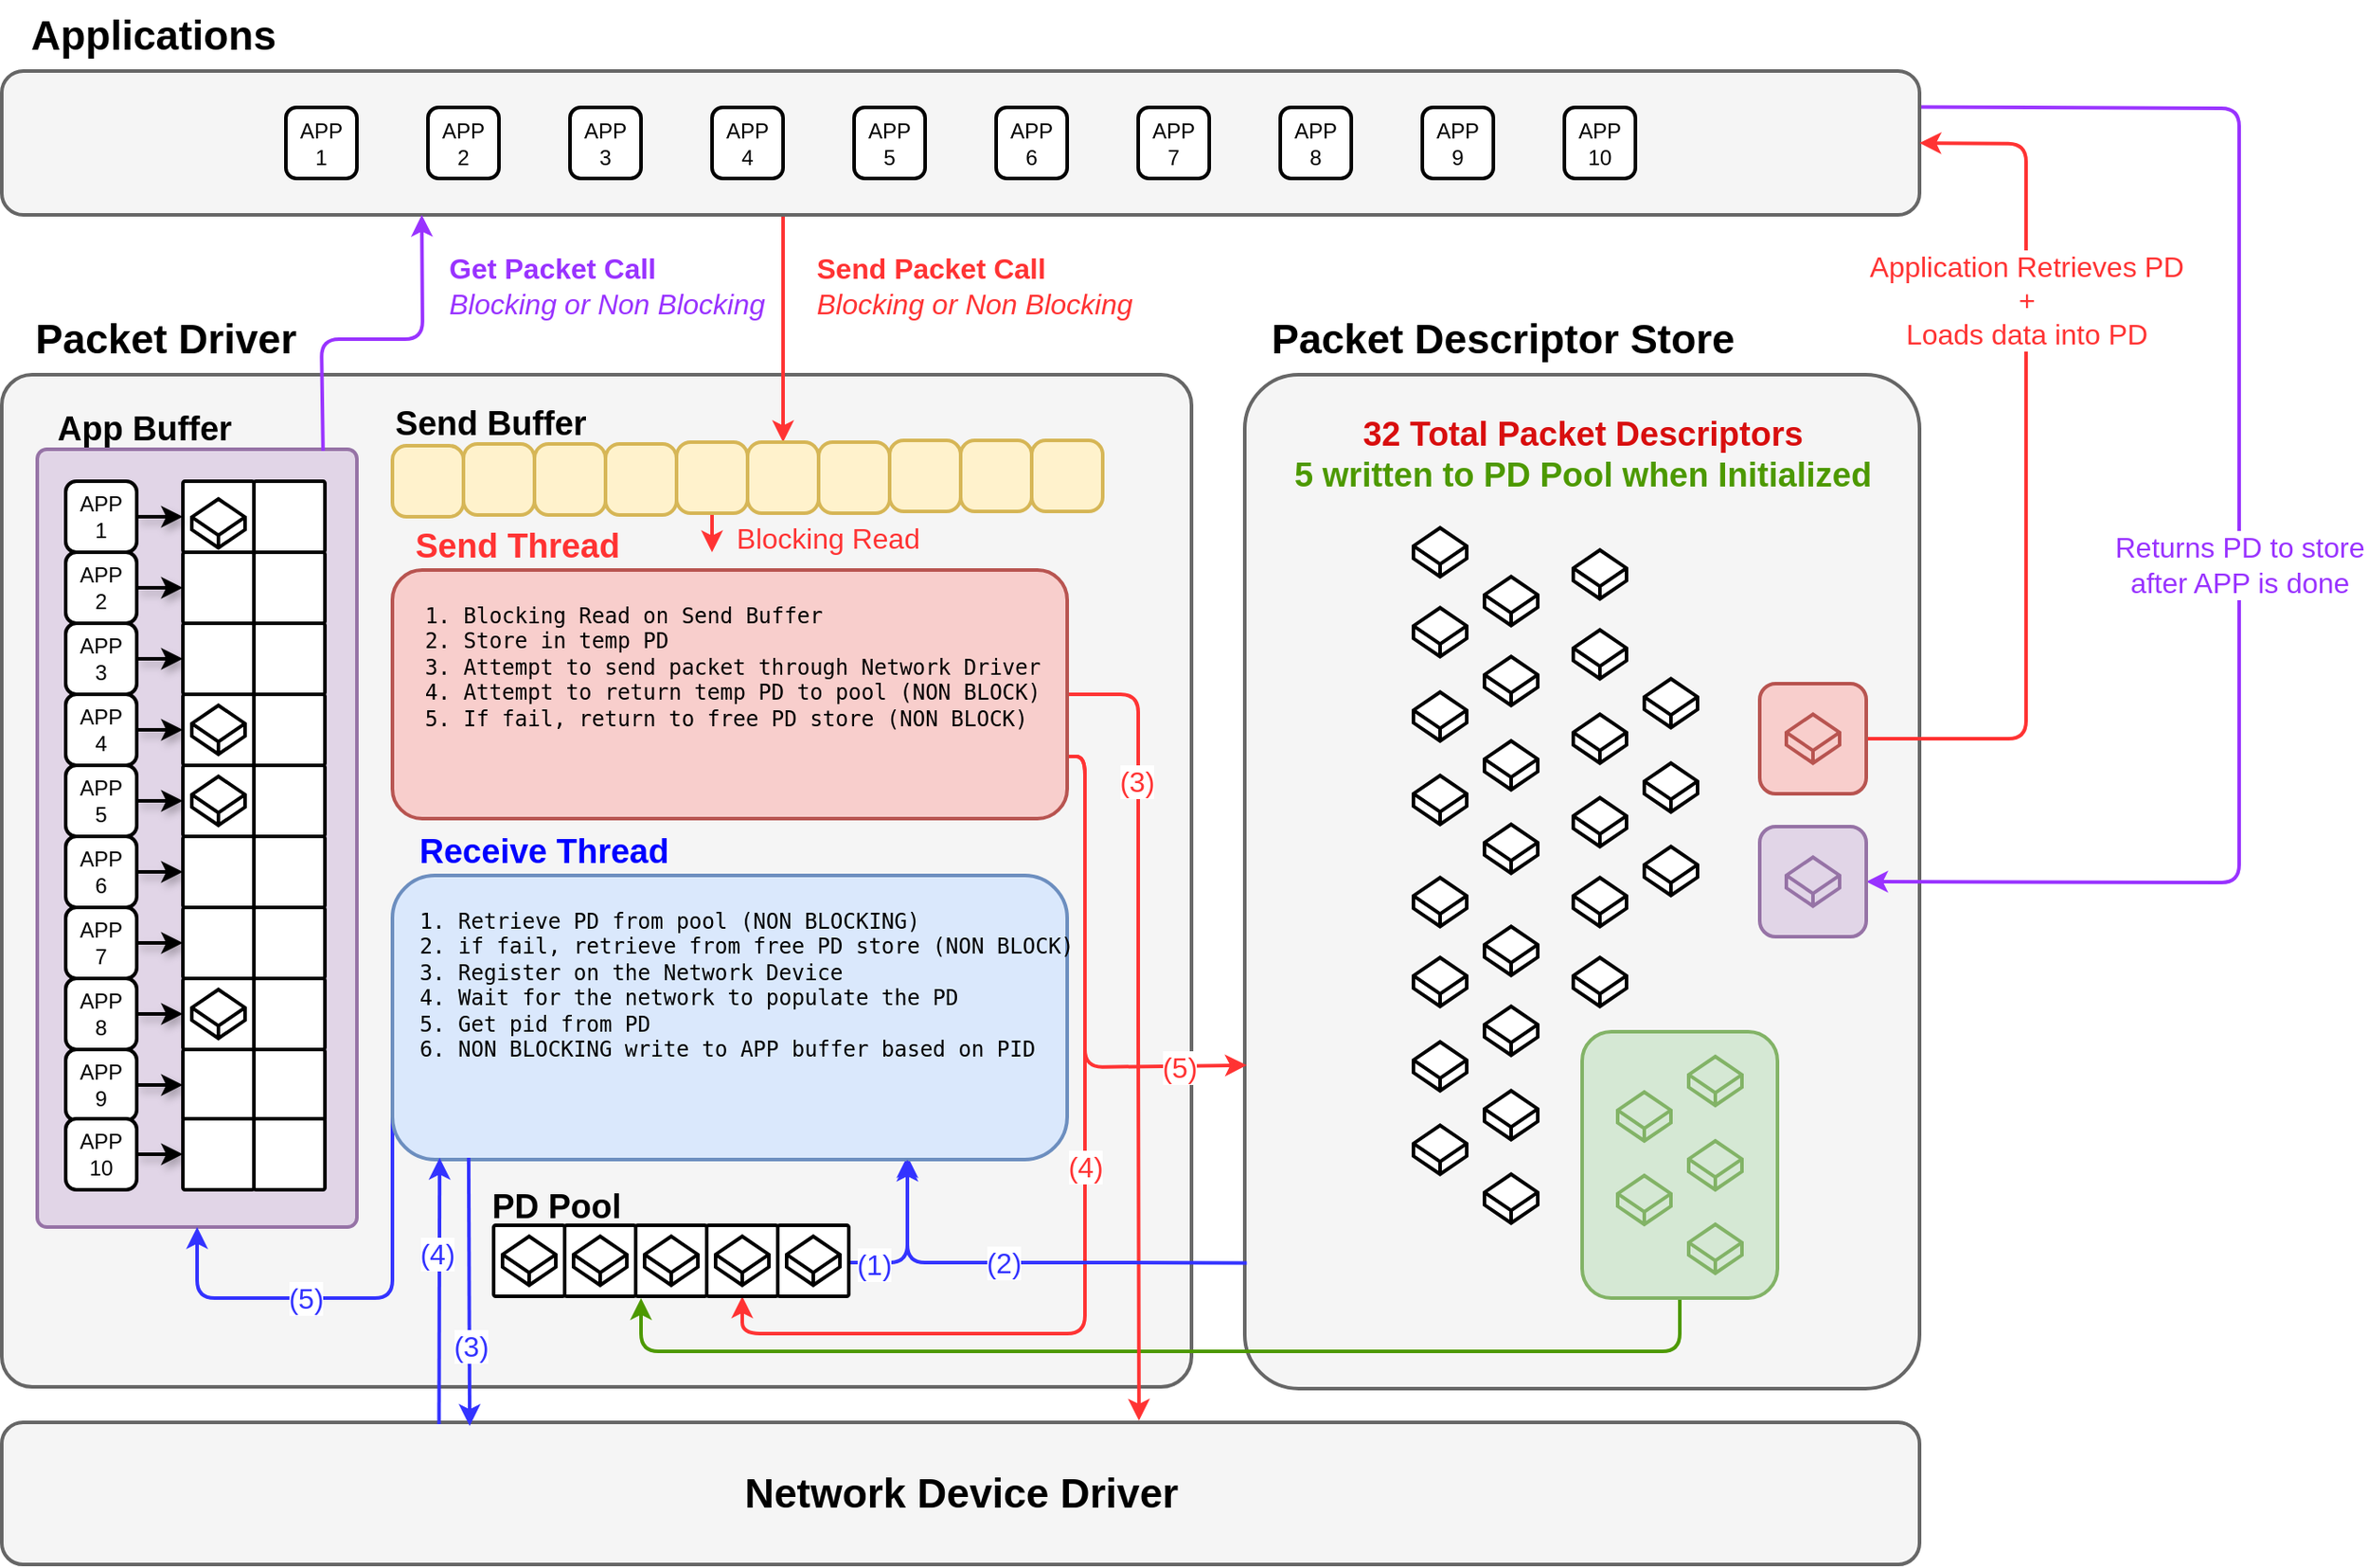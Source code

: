 <mxfile>
    <diagram id="iNdDuhvuaRt5KLXfw1j7" name="Page-1">
        <mxGraphModel dx="2202" dy="1562" grid="1" gridSize="10" guides="1" tooltips="1" connect="1" arrows="1" fold="1" page="0" pageScale="1" pageWidth="1100" pageHeight="850" background="#FFFFFF" math="0" shadow="0">
            <root>
                <mxCell id="0"/>
                <mxCell id="1" parent="0"/>
                <mxCell id="159" value="&lt;pre&gt;&lt;div&gt;&lt;br&gt;&lt;/div&gt;&lt;/pre&gt;" style="rounded=1;whiteSpace=wrap;html=1;strokeWidth=2;arcSize=8;shadow=0;align=left;verticalAlign=top;fillColor=#f5f5f5;fontColor=#333333;strokeColor=#666666;" parent="1" vertex="1">
                    <mxGeometry x="700" y="180" width="380" height="571" as="geometry"/>
                </mxCell>
                <mxCell id="251" value="&lt;pre&gt;&lt;div&gt;&lt;br&gt;&lt;/div&gt;&lt;/pre&gt;" style="rounded=1;whiteSpace=wrap;html=1;strokeWidth=2;arcSize=3;shadow=0;align=left;verticalAlign=top;fillColor=#f5f5f5;strokeColor=#666666;fontColor=#333333;" parent="1" vertex="1">
                    <mxGeometry y="180" width="670" height="570" as="geometry"/>
                </mxCell>
                <mxCell id="245" style="edgeStyle=none;html=1;strokeColor=#4D9900;strokeWidth=2;fontSize=16;fontColor=#26212C;" parent="1" source="244" edge="1">
                    <mxGeometry relative="1" as="geometry">
                        <mxPoint x="360" y="700" as="targetPoint"/>
                        <Array as="points">
                            <mxPoint x="945" y="730"/>
                            <mxPoint x="360" y="730"/>
                        </Array>
                    </mxGeometry>
                </mxCell>
                <mxCell id="80" value="" style="rounded=1;whiteSpace=wrap;html=1;strokeWidth=2;arcSize=3;shadow=0;" parent="1" vertex="1">
                    <mxGeometry x="277" y="659" width="40" height="40" as="geometry"/>
                </mxCell>
                <mxCell id="92" value="" style="rounded=1;whiteSpace=wrap;html=1;strokeWidth=2;arcSize=3;shadow=0;fillColor=#e1d5e7;strokeColor=#9673a6;" parent="1" vertex="1">
                    <mxGeometry x="20" y="222" width="180" height="438" as="geometry"/>
                </mxCell>
                <mxCell id="186" style="edgeStyle=none;html=1;entryX=0.5;entryY=0;entryDx=0;entryDy=0;strokeColor=#FF3333;strokeWidth=2;fontSize=16;fontColor=#0000FF;" parent="1" target="182" edge="1">
                    <mxGeometry relative="1" as="geometry">
                        <mxPoint x="440" y="90" as="sourcePoint"/>
                    </mxGeometry>
                </mxCell>
                <mxCell id="187" value="&lt;b&gt;Send Packet Call&lt;/b&gt;&lt;br&gt;&lt;i&gt;Blocking or Non Blocking&lt;/i&gt;" style="edgeLabel;html=1;align=left;verticalAlign=middle;resizable=0;points=[];fontSize=16;fontColor=#FF3333;" parent="186" vertex="1" connectable="0">
                    <mxGeometry x="0.353" y="1" relative="1" as="geometry">
                        <mxPoint x="16" y="-47" as="offset"/>
                    </mxGeometry>
                </mxCell>
                <mxCell id="269" style="edgeStyle=none;html=1;entryX=1;entryY=0.5;entryDx=0;entryDy=0;strokeColor=#9933FF;strokeWidth=2;fontSize=16;fontColor=#9933FF;exitX=1;exitY=0.25;exitDx=0;exitDy=0;" parent="1" source="12" target="271" edge="1">
                    <mxGeometry relative="1" as="geometry">
                        <Array as="points">
                            <mxPoint x="1260" y="30"/>
                            <mxPoint x="1260" y="466"/>
                        </Array>
                    </mxGeometry>
                </mxCell>
                <mxCell id="12" value="" style="rounded=1;whiteSpace=wrap;html=1;strokeWidth=2;shadow=0;fillColor=#f5f5f5;strokeColor=#666666;fontColor=#333333;" parent="1" vertex="1">
                    <mxGeometry y="9" width="1080" height="81" as="geometry"/>
                </mxCell>
                <mxCell id="3" value="&lt;span style=&quot;&quot;&gt;APP&lt;br&gt;1&lt;/span&gt;" style="rounded=1;whiteSpace=wrap;html=1;labelBackgroundColor=none;shadow=0;strokeWidth=2;fontColor=default;" parent="1" vertex="1">
                    <mxGeometry x="160" y="29.5" width="40" height="40" as="geometry"/>
                </mxCell>
                <mxCell id="4" value="APP&lt;br&gt;2" style="rounded=1;whiteSpace=wrap;html=1;labelBackgroundColor=none;shadow=0;strokeWidth=2;" parent="1" vertex="1">
                    <mxGeometry x="240" y="29.5" width="40" height="40" as="geometry"/>
                </mxCell>
                <mxCell id="5" value="APP&lt;br&gt;3" style="rounded=1;whiteSpace=wrap;html=1;labelBackgroundColor=none;shadow=0;strokeWidth=2;" parent="1" vertex="1">
                    <mxGeometry x="320" y="29.5" width="40" height="40" as="geometry"/>
                </mxCell>
                <mxCell id="6" value="APP&lt;br&gt;4" style="rounded=1;whiteSpace=wrap;html=1;labelBackgroundColor=none;shadow=0;strokeWidth=2;" parent="1" vertex="1">
                    <mxGeometry x="400" y="29.5" width="40" height="40" as="geometry"/>
                </mxCell>
                <mxCell id="7" value="APP&lt;br&gt;5" style="rounded=1;whiteSpace=wrap;html=1;labelBackgroundColor=none;shadow=0;strokeWidth=2;" parent="1" vertex="1">
                    <mxGeometry x="480" y="29.5" width="40" height="40" as="geometry"/>
                </mxCell>
                <mxCell id="8" value="APP&lt;br&gt;6" style="rounded=1;whiteSpace=wrap;html=1;labelBackgroundColor=none;shadow=0;strokeWidth=2;" parent="1" vertex="1">
                    <mxGeometry x="560" y="29.5" width="40" height="40" as="geometry"/>
                </mxCell>
                <mxCell id="9" value="APP&lt;br&gt;7" style="rounded=1;whiteSpace=wrap;html=1;labelBackgroundColor=none;shadow=0;strokeWidth=2;" parent="1" vertex="1">
                    <mxGeometry x="640" y="29.5" width="40" height="40" as="geometry"/>
                </mxCell>
                <mxCell id="10" value="APP&lt;br&gt;8" style="rounded=1;whiteSpace=wrap;html=1;labelBackgroundColor=none;shadow=0;strokeWidth=2;" parent="1" vertex="1">
                    <mxGeometry x="720" y="29.5" width="40" height="40" as="geometry"/>
                </mxCell>
                <mxCell id="11" value="APP&lt;br&gt;9" style="rounded=1;whiteSpace=wrap;html=1;labelBackgroundColor=none;shadow=0;strokeWidth=2;" parent="1" vertex="1">
                    <mxGeometry x="800" y="29.5" width="40" height="40" as="geometry"/>
                </mxCell>
                <mxCell id="27" value="" style="rounded=1;whiteSpace=wrap;html=1;strokeWidth=2;shadow=0;fillColor=#f5f5f5;strokeColor=#666666;fontColor=#333333;" parent="1" vertex="1">
                    <mxGeometry y="770" width="1080" height="80" as="geometry"/>
                </mxCell>
                <mxCell id="36" value="&lt;font color=&quot;#000000&quot;&gt;Packet Descriptor Store&lt;br&gt;&lt;/font&gt;" style="text;align=center;verticalAlign=middle;resizable=0;points=[];autosize=1;fontStyle=1;fontSize=23;rounded=1;shadow=0;glass=1;html=1;strokeWidth=2;" parent="1" vertex="1">
                    <mxGeometry x="700" y="140" width="290" height="40" as="geometry"/>
                </mxCell>
                <mxCell id="40" value="&lt;font color=&quot;#000000&quot;&gt;Packet Driver&lt;/font&gt;" style="text;align=center;verticalAlign=middle;resizable=0;points=[];autosize=1;fontStyle=1;fontSize=23;rounded=1;shadow=0;glass=1;html=1;strokeWidth=2;" parent="1" vertex="1">
                    <mxGeometry x="2" y="140" width="180" height="40" as="geometry"/>
                </mxCell>
                <mxCell id="41" value="&lt;font color=&quot;#000000&quot;&gt;Applications&lt;/font&gt;" style="text;align=center;verticalAlign=middle;resizable=0;points=[];autosize=1;fontStyle=1;fontSize=23;rounded=1;shadow=0;glass=1;html=1;strokeWidth=2;" parent="1" vertex="1">
                    <mxGeometry y="-31" width="170" height="40" as="geometry"/>
                </mxCell>
                <mxCell id="43" value="&lt;font color=&quot;#000000&quot;&gt;Network Device Driver&lt;/font&gt;" style="text;align=center;verticalAlign=middle;resizable=0;points=[];autosize=1;fontStyle=1;fontSize=23;rounded=1;shadow=0;glass=1;html=1;strokeWidth=2;" parent="1" vertex="1">
                    <mxGeometry x="400" y="790" width="280" height="40" as="geometry"/>
                </mxCell>
                <mxCell id="79" value="" style="rounded=1;whiteSpace=wrap;html=1;strokeWidth=2;arcSize=3;shadow=0;" parent="1" vertex="1">
                    <mxGeometry x="102" y="240" width="40" height="40" as="geometry"/>
                </mxCell>
                <mxCell id="81" value="&lt;font color=&quot;#000000&quot; style=&quot;font-size: 19px;&quot;&gt;PD Pool&lt;/font&gt;" style="text;align=center;verticalAlign=middle;resizable=0;points=[];autosize=1;fontStyle=1;fontSize=19;rounded=1;shadow=0;glass=1;html=1;strokeWidth=2;" parent="1" vertex="1">
                    <mxGeometry x="262" y="629" width="100" height="40" as="geometry"/>
                </mxCell>
                <mxCell id="83" value="&lt;span style=&quot;color: rgb(0, 0, 0); font-size: 19px;&quot;&gt;App Buffer&lt;/span&gt;" style="text;align=center;verticalAlign=middle;resizable=0;points=[];autosize=1;fontStyle=1;fontSize=23;rounded=1;shadow=0;glass=1;html=1;strokeWidth=2;" parent="1" vertex="1">
                    <mxGeometry x="20" y="189" width="120" height="40" as="geometry"/>
                </mxCell>
                <mxCell id="123" style="rounded=1;hachureGap=4;html=1;exitX=1;exitY=0.5;exitDx=0;exitDy=0;entryX=0;entryY=0.5;entryDx=0;entryDy=0;shadow=1;strokeWidth=2;fontFamily=Helvetica;fontSize=22;fontColor=#d80e0e;" parent="1" source="100" target="79" edge="1">
                    <mxGeometry relative="1" as="geometry"/>
                </mxCell>
                <mxCell id="100" value="APP&lt;br&gt;1" style="rounded=1;whiteSpace=wrap;html=1;labelBackgroundColor=none;shadow=0;strokeWidth=2;" parent="1" vertex="1">
                    <mxGeometry x="36" y="240" width="40" height="40" as="geometry"/>
                </mxCell>
                <mxCell id="122" style="edgeStyle=none;rounded=1;hachureGap=4;html=1;exitX=1;exitY=0.5;exitDx=0;exitDy=0;entryX=0;entryY=0.5;entryDx=0;entryDy=0;shadow=1;strokeWidth=2;fontFamily=Helvetica;fontSize=22;fontColor=#d80e0e;" parent="1" source="102" edge="1">
                    <mxGeometry relative="1" as="geometry">
                        <mxPoint x="102" y="300" as="targetPoint"/>
                    </mxGeometry>
                </mxCell>
                <mxCell id="102" value="APP&lt;br&gt;2" style="rounded=1;whiteSpace=wrap;html=1;labelBackgroundColor=none;shadow=0;strokeWidth=2;" parent="1" vertex="1">
                    <mxGeometry x="36" y="280" width="40" height="40" as="geometry"/>
                </mxCell>
                <mxCell id="121" style="edgeStyle=none;rounded=1;hachureGap=4;html=1;exitX=1;exitY=0.5;exitDx=0;exitDy=0;entryX=0;entryY=0.5;entryDx=0;entryDy=0;shadow=1;strokeWidth=2;fontFamily=Helvetica;fontSize=22;fontColor=#d80e0e;" parent="1" source="103" edge="1">
                    <mxGeometry relative="1" as="geometry">
                        <mxPoint x="102" y="340" as="targetPoint"/>
                    </mxGeometry>
                </mxCell>
                <mxCell id="103" value="APP&lt;br&gt;3" style="rounded=1;whiteSpace=wrap;html=1;labelBackgroundColor=none;shadow=0;strokeWidth=2;" parent="1" vertex="1">
                    <mxGeometry x="36" y="320" width="40" height="40" as="geometry"/>
                </mxCell>
                <mxCell id="120" style="edgeStyle=none;rounded=1;hachureGap=4;html=1;exitX=1;exitY=0.5;exitDx=0;exitDy=0;entryX=0;entryY=0.5;entryDx=0;entryDy=0;shadow=1;strokeWidth=2;fontFamily=Helvetica;fontSize=22;fontColor=#d80e0e;" parent="1" source="104" edge="1">
                    <mxGeometry relative="1" as="geometry">
                        <mxPoint x="102" y="380" as="targetPoint"/>
                    </mxGeometry>
                </mxCell>
                <mxCell id="104" value="APP&lt;br&gt;4" style="rounded=1;whiteSpace=wrap;html=1;labelBackgroundColor=none;shadow=0;strokeWidth=2;" parent="1" vertex="1">
                    <mxGeometry x="36" y="360" width="40" height="40" as="geometry"/>
                </mxCell>
                <mxCell id="119" style="edgeStyle=none;rounded=1;hachureGap=4;html=1;exitX=1;exitY=0.5;exitDx=0;exitDy=0;entryX=0;entryY=0.5;entryDx=0;entryDy=0;shadow=1;strokeWidth=2;fontFamily=Helvetica;fontSize=22;fontColor=#d80e0e;" parent="1" source="105" edge="1">
                    <mxGeometry relative="1" as="geometry">
                        <mxPoint x="102" y="420" as="targetPoint"/>
                    </mxGeometry>
                </mxCell>
                <mxCell id="105" value="APP&lt;br&gt;5" style="rounded=1;whiteSpace=wrap;html=1;labelBackgroundColor=none;shadow=0;strokeWidth=2;" parent="1" vertex="1">
                    <mxGeometry x="36" y="400" width="40" height="40" as="geometry"/>
                </mxCell>
                <mxCell id="118" style="edgeStyle=none;rounded=1;hachureGap=4;html=1;exitX=1;exitY=0.5;exitDx=0;exitDy=0;entryX=0;entryY=0.5;entryDx=0;entryDy=0;shadow=1;strokeWidth=2;fontFamily=Helvetica;fontSize=22;fontColor=#d80e0e;" parent="1" source="106" edge="1">
                    <mxGeometry relative="1" as="geometry">
                        <mxPoint x="102" y="460" as="targetPoint"/>
                    </mxGeometry>
                </mxCell>
                <mxCell id="106" value="APP&lt;br&gt;6" style="rounded=1;whiteSpace=wrap;html=1;labelBackgroundColor=none;shadow=0;strokeWidth=2;" parent="1" vertex="1">
                    <mxGeometry x="36" y="440" width="40" height="40" as="geometry"/>
                </mxCell>
                <mxCell id="117" style="edgeStyle=none;rounded=1;hachureGap=4;html=1;exitX=1;exitY=0.5;exitDx=0;exitDy=0;entryX=0;entryY=0.5;entryDx=0;entryDy=0;shadow=1;strokeWidth=2;fontFamily=Helvetica;fontSize=22;fontColor=#d80e0e;" parent="1" source="107" edge="1">
                    <mxGeometry relative="1" as="geometry">
                        <mxPoint x="102" y="500" as="targetPoint"/>
                    </mxGeometry>
                </mxCell>
                <mxCell id="107" value="APP&lt;br&gt;7" style="rounded=1;whiteSpace=wrap;html=1;labelBackgroundColor=none;shadow=0;strokeWidth=2;" parent="1" vertex="1">
                    <mxGeometry x="36" y="480" width="40" height="40" as="geometry"/>
                </mxCell>
                <mxCell id="126" style="edgeStyle=none;rounded=1;hachureGap=4;html=1;exitX=1;exitY=0.5;exitDx=0;exitDy=0;shadow=1;strokeWidth=2;fontFamily=Helvetica;fontSize=22;fontColor=#d80e0e;" parent="1" source="108" edge="1">
                    <mxGeometry relative="1" as="geometry">
                        <mxPoint x="102" y="540" as="targetPoint"/>
                    </mxGeometry>
                </mxCell>
                <mxCell id="108" value="APP&lt;br&gt;8" style="rounded=1;whiteSpace=wrap;html=1;labelBackgroundColor=none;shadow=0;strokeWidth=2;" parent="1" vertex="1">
                    <mxGeometry x="36" y="520" width="40" height="40" as="geometry"/>
                </mxCell>
                <mxCell id="127" style="edgeStyle=none;rounded=1;hachureGap=4;html=1;exitX=1;exitY=0.5;exitDx=0;exitDy=0;entryX=0;entryY=0.5;entryDx=0;entryDy=0;shadow=1;strokeWidth=2;fontFamily=Helvetica;fontSize=22;fontColor=#d80e0e;" parent="1" source="109" edge="1">
                    <mxGeometry relative="1" as="geometry">
                        <mxPoint x="102" y="580" as="targetPoint"/>
                    </mxGeometry>
                </mxCell>
                <mxCell id="109" value="APP&lt;br&gt;9" style="rounded=1;whiteSpace=wrap;html=1;labelBackgroundColor=none;shadow=0;strokeWidth=2;" parent="1" vertex="1">
                    <mxGeometry x="36" y="560" width="40" height="40" as="geometry"/>
                </mxCell>
                <mxCell id="110" value="&lt;font color=&quot;#d80e0e&quot;&gt;32 Total Packet Descriptors&lt;/font&gt;&lt;br&gt;&lt;font color=&quot;#4d9900&quot;&gt;5 written to PD Pool when Initialized&lt;/font&gt;" style="text;html=1;align=center;verticalAlign=middle;resizable=0;points=[];autosize=1;fontSize=19;fontFamily=Helvetica;hachureGap=4;fontStyle=1;strokeWidth=2;" parent="1" vertex="1">
                    <mxGeometry x="715" y="195" width="350" height="60" as="geometry"/>
                </mxCell>
                <mxCell id="113" value="" style="rounded=1;whiteSpace=wrap;html=1;strokeWidth=2;arcSize=20;shadow=0;fillColor=#fff2cc;strokeColor=#d6b656;" parent="1" vertex="1">
                    <mxGeometry x="220" y="220" width="40" height="40" as="geometry"/>
                </mxCell>
                <mxCell id="114" value="&lt;span style=&quot;color: rgb(0, 0, 0); font-size: 19px;&quot;&gt;Send Buffer&lt;/span&gt;" style="text;align=center;verticalAlign=middle;resizable=0;points=[];autosize=1;fontStyle=1;fontSize=23;rounded=1;shadow=0;glass=1;html=1;strokeWidth=2;" parent="1" vertex="1">
                    <mxGeometry x="210" y="186" width="130" height="40" as="geometry"/>
                </mxCell>
                <mxCell id="157" style="edgeStyle=none;html=1;strokeWidth=2;fontColor=default;strokeColor=#3333FF;" parent="1" edge="1">
                    <mxGeometry relative="1" as="geometry">
                        <mxPoint x="510" y="620" as="targetPoint"/>
                        <mxPoint x="420" y="680" as="sourcePoint"/>
                        <Array as="points">
                            <mxPoint x="510" y="680"/>
                        </Array>
                    </mxGeometry>
                </mxCell>
                <mxCell id="192" value="(1)" style="edgeLabel;html=1;align=center;verticalAlign=middle;resizable=0;points=[];fontSize=16;fontColor=#3333FF;" parent="157" vertex="1" connectable="0">
                    <mxGeometry x="-0.053" y="-1" relative="1" as="geometry">
                        <mxPoint as="offset"/>
                    </mxGeometry>
                </mxCell>
                <mxCell id="176" style="edgeStyle=none;html=1;exitX=0;exitY=0.75;exitDx=0;exitDy=0;strokeColor=#3333FF;strokeWidth=2;fontSize=16;fontColor=#0000FF;entryX=0.5;entryY=1;entryDx=0;entryDy=0;" parent="1" source="128" target="92" edge="1">
                    <mxGeometry relative="1" as="geometry">
                        <mxPoint x="220" y="710" as="targetPoint"/>
                        <Array as="points">
                            <mxPoint x="220" y="700"/>
                            <mxPoint x="110" y="700"/>
                        </Array>
                    </mxGeometry>
                </mxCell>
                <mxCell id="195" value="(5)" style="edgeLabel;html=1;align=center;verticalAlign=middle;resizable=0;points=[];fontSize=16;fontColor=#3333FF;" parent="176" vertex="1" connectable="0">
                    <mxGeometry x="0.013" y="1" relative="1" as="geometry">
                        <mxPoint x="-32" y="-1" as="offset"/>
                    </mxGeometry>
                </mxCell>
                <mxCell id="128" value="&lt;pre&gt;&lt;ol&gt;&lt;li&gt;Retrieve PD from pool (NON BLOCKING)&lt;/li&gt;&lt;li&gt;if fail, retrieve from free PD store (NON BLOCK)&lt;/li&gt;&lt;li&gt;Register on the Network Device&lt;/li&gt;&lt;li&gt;Wait for the network to populate the PD&lt;/li&gt;&lt;li&gt;Get pid from PD&lt;/li&gt;&lt;li&gt;NON BLOCKING write to APP buffer based on PID &lt;/li&gt;&lt;/ol&gt;&lt;/pre&gt;" style="rounded=1;whiteSpace=wrap;html=1;strokeWidth=2;arcSize=15;shadow=0;align=left;verticalAlign=top;strokeColor=#6c8ebf;spacingLeft=-5;fillColor=#dae8fc;" parent="1" vertex="1">
                    <mxGeometry x="220" y="462" width="380" height="160" as="geometry"/>
                </mxCell>
                <mxCell id="200" style="edgeStyle=none;html=1;exitX=1;exitY=0.5;exitDx=0;exitDy=0;strokeColor=#FF3333;strokeWidth=2;fontSize=16;fontColor=#FF3333;entryX=0.593;entryY=-0.012;entryDx=0;entryDy=0;entryPerimeter=0;" parent="1" source="129" target="27" edge="1">
                    <mxGeometry relative="1" as="geometry">
                        <mxPoint x="640" y="730" as="targetPoint"/>
                        <Array as="points">
                            <mxPoint x="640" y="360"/>
                            <mxPoint x="640" y="550"/>
                        </Array>
                    </mxGeometry>
                </mxCell>
                <mxCell id="201" value="(3)" style="edgeLabel;html=1;align=center;verticalAlign=middle;resizable=0;points=[];fontSize=16;fontColor=#FF3333;" parent="200" vertex="1" connectable="0">
                    <mxGeometry x="-0.603" y="-1" relative="1" as="geometry">
                        <mxPoint as="offset"/>
                    </mxGeometry>
                </mxCell>
                <mxCell id="202" style="edgeStyle=none;html=1;exitX=1;exitY=0.75;exitDx=0;exitDy=0;entryX=0.5;entryY=1;entryDx=0;entryDy=0;strokeColor=#FF3333;strokeWidth=2;fontSize=16;fontColor=#FF3333;" parent="1" source="129" target="152" edge="1">
                    <mxGeometry relative="1" as="geometry">
                        <Array as="points">
                            <mxPoint x="610" y="395"/>
                            <mxPoint x="610" y="720"/>
                            <mxPoint x="417" y="720"/>
                        </Array>
                    </mxGeometry>
                </mxCell>
                <mxCell id="207" value="(4)" style="edgeLabel;html=1;align=center;verticalAlign=middle;resizable=0;points=[];fontSize=16;fontColor=#FF3333;" parent="202" vertex="1" connectable="0">
                    <mxGeometry x="-0.123" relative="1" as="geometry">
                        <mxPoint as="offset"/>
                    </mxGeometry>
                </mxCell>
                <mxCell id="205" style="edgeStyle=none;html=1;exitX=1;exitY=0.75;exitDx=0;exitDy=0;strokeColor=#FF3333;strokeWidth=2;fontSize=16;fontColor=#FF3333;entryX=0.003;entryY=0.681;entryDx=0;entryDy=0;entryPerimeter=0;" parent="1" source="129" target="159" edge="1">
                    <mxGeometry relative="1" as="geometry">
                        <mxPoint x="710" y="570" as="targetPoint"/>
                        <Array as="points">
                            <mxPoint x="610" y="395"/>
                            <mxPoint x="610" y="570"/>
                        </Array>
                    </mxGeometry>
                </mxCell>
                <mxCell id="208" value="(5)" style="edgeLabel;html=1;align=center;verticalAlign=middle;resizable=0;points=[];fontSize=16;fontColor=#FF3333;" parent="205" vertex="1" connectable="0">
                    <mxGeometry x="0.723" relative="1" as="geometry">
                        <mxPoint as="offset"/>
                    </mxGeometry>
                </mxCell>
                <mxCell id="129" value="&lt;pre&gt;&lt;ol&gt;&lt;li&gt;Blocking Read on Send Buffer&lt;/li&gt;&lt;li&gt;Store in temp PD&lt;/li&gt;&lt;li&gt;Attempt to send packet through Network Driver&lt;/li&gt;&lt;li&gt;Attempt to return temp PD to pool (NON BLOCK) &lt;/li&gt;&lt;li&gt;If fail, return to free PD store (NON BLOCK)&lt;/li&gt;&lt;/ol&gt;&lt;/pre&gt;" style="rounded=1;html=1;strokeWidth=2;arcSize=12;shadow=0;align=left;verticalAlign=top;textDirection=ltr;horizontal=1;spacingLeft=-2;spacingRight=1;whiteSpace=wrap;strokeColor=#b85450;fillColor=#f8cecc;" parent="1" vertex="1">
                    <mxGeometry x="220" y="290" width="380" height="140" as="geometry"/>
                </mxCell>
                <mxCell id="130" value="&lt;span style=&quot;font-size: 19px;&quot;&gt;Receive Thread&lt;/span&gt;" style="text;align=center;verticalAlign=middle;resizable=0;points=[];autosize=1;fontStyle=1;fontSize=23;rounded=1;shadow=0;glass=1;html=1;strokeWidth=2;fontColor=#0000FF;" parent="1" vertex="1">
                    <mxGeometry x="220" y="427" width="170" height="40" as="geometry"/>
                </mxCell>
                <mxCell id="131" value="&lt;span style=&quot;font-size: 19px;&quot;&gt;Send Thread&lt;/span&gt;" style="text;align=center;verticalAlign=middle;resizable=0;points=[];autosize=1;fontStyle=1;fontSize=23;rounded=1;shadow=0;glass=1;html=1;strokeWidth=2;fontColor=#FF3333;" parent="1" vertex="1">
                    <mxGeometry x="220" y="255" width="140" height="40" as="geometry"/>
                </mxCell>
                <mxCell id="250" style="edgeStyle=none;html=1;entryX=0.219;entryY=1;entryDx=0;entryDy=0;entryPerimeter=0;strokeColor=#9933FF;strokeWidth=2;fontSize=16;fontColor=#4D9900;exitX=0.894;exitY=0.002;exitDx=0;exitDy=0;exitPerimeter=0;" parent="1" source="92" target="12" edge="1">
                    <mxGeometry relative="1" as="geometry">
                        <mxPoint x="180" y="190" as="sourcePoint"/>
                        <Array as="points">
                            <mxPoint x="180" y="160"/>
                            <mxPoint x="237" y="160"/>
                        </Array>
                    </mxGeometry>
                </mxCell>
                <mxCell id="257" value="&lt;b&gt;Get Packet Call&lt;br&gt;&lt;/b&gt;&lt;i&gt;Blocking or Non Blocking&lt;/i&gt;" style="edgeLabel;html=1;align=left;verticalAlign=middle;resizable=0;points=[];fontSize=16;fontColor=#9933FF;" parent="250" vertex="1" connectable="0">
                    <mxGeometry x="0.29" y="-1" relative="1" as="geometry">
                        <mxPoint x="12" y="-28" as="offset"/>
                    </mxGeometry>
                </mxCell>
                <mxCell id="132" value="" style="rounded=1;whiteSpace=wrap;html=1;strokeWidth=2;arcSize=3;shadow=0;" parent="1" vertex="1">
                    <mxGeometry x="142" y="240" width="40" height="40" as="geometry"/>
                </mxCell>
                <mxCell id="133" value="" style="rounded=1;whiteSpace=wrap;html=1;strokeWidth=2;arcSize=3;shadow=0;" parent="1" vertex="1">
                    <mxGeometry x="102" y="280" width="40" height="40" as="geometry"/>
                </mxCell>
                <mxCell id="134" value="" style="rounded=1;whiteSpace=wrap;html=1;strokeWidth=2;arcSize=3;shadow=0;" parent="1" vertex="1">
                    <mxGeometry x="142" y="280" width="40" height="40" as="geometry"/>
                </mxCell>
                <mxCell id="135" value="" style="rounded=1;whiteSpace=wrap;html=1;strokeWidth=2;arcSize=3;shadow=0;" parent="1" vertex="1">
                    <mxGeometry x="102" y="320" width="40" height="40" as="geometry"/>
                </mxCell>
                <mxCell id="136" value="" style="rounded=1;whiteSpace=wrap;html=1;strokeWidth=2;arcSize=3;shadow=0;" parent="1" vertex="1">
                    <mxGeometry x="142" y="320" width="40" height="40" as="geometry"/>
                </mxCell>
                <mxCell id="137" value="" style="rounded=1;whiteSpace=wrap;html=1;strokeWidth=2;arcSize=3;shadow=0;" parent="1" vertex="1">
                    <mxGeometry x="102" y="360" width="40" height="40" as="geometry"/>
                </mxCell>
                <mxCell id="138" value="" style="rounded=1;whiteSpace=wrap;html=1;strokeWidth=2;arcSize=3;shadow=0;" parent="1" vertex="1">
                    <mxGeometry x="142" y="360" width="40" height="40" as="geometry"/>
                </mxCell>
                <mxCell id="139" value="" style="rounded=1;whiteSpace=wrap;html=1;strokeWidth=2;arcSize=3;shadow=0;" parent="1" vertex="1">
                    <mxGeometry x="102" y="400" width="40" height="40" as="geometry"/>
                </mxCell>
                <mxCell id="140" value="" style="rounded=1;whiteSpace=wrap;html=1;strokeWidth=2;arcSize=3;shadow=0;" parent="1" vertex="1">
                    <mxGeometry x="142" y="400" width="40" height="40" as="geometry"/>
                </mxCell>
                <mxCell id="141" value="" style="rounded=1;whiteSpace=wrap;html=1;strokeWidth=2;arcSize=3;shadow=0;" parent="1" vertex="1">
                    <mxGeometry x="102" y="440" width="40" height="40" as="geometry"/>
                </mxCell>
                <mxCell id="142" value="" style="rounded=1;whiteSpace=wrap;html=1;strokeWidth=2;arcSize=3;shadow=0;" parent="1" vertex="1">
                    <mxGeometry x="142" y="440" width="40" height="40" as="geometry"/>
                </mxCell>
                <mxCell id="143" value="" style="rounded=1;whiteSpace=wrap;html=1;strokeWidth=2;arcSize=3;shadow=0;" parent="1" vertex="1">
                    <mxGeometry x="102" y="520" width="40" height="40" as="geometry"/>
                </mxCell>
                <mxCell id="144" value="" style="rounded=1;whiteSpace=wrap;html=1;strokeWidth=2;arcSize=3;shadow=0;" parent="1" vertex="1">
                    <mxGeometry x="142" y="520" width="40" height="40" as="geometry"/>
                </mxCell>
                <mxCell id="145" value="" style="rounded=1;whiteSpace=wrap;html=1;strokeWidth=2;arcSize=3;shadow=0;" parent="1" vertex="1">
                    <mxGeometry x="102" y="480" width="40" height="40" as="geometry"/>
                </mxCell>
                <mxCell id="146" value="" style="rounded=1;whiteSpace=wrap;html=1;strokeWidth=2;arcSize=3;shadow=0;" parent="1" vertex="1">
                    <mxGeometry x="142" y="480" width="40" height="40" as="geometry"/>
                </mxCell>
                <mxCell id="147" value="" style="rounded=1;whiteSpace=wrap;html=1;strokeWidth=2;arcSize=3;shadow=0;" parent="1" vertex="1">
                    <mxGeometry x="102" y="560" width="40" height="40" as="geometry"/>
                </mxCell>
                <mxCell id="148" value="" style="rounded=1;whiteSpace=wrap;html=1;strokeWidth=2;arcSize=3;shadow=0;" parent="1" vertex="1">
                    <mxGeometry x="142" y="560" width="40" height="40" as="geometry"/>
                </mxCell>
                <mxCell id="149" value="" style="html=1;whiteSpace=wrap;shape=isoCube2;backgroundOutline=1;isoAngle=20.909;labelBackgroundColor=#FFFFFF;hachureGap=4;fontFamily=Architects Daughter;fontSource=https%3A%2F%2Ffonts.googleapis.com%2Fcss%3Ffamily%3DArchitects%2BDaughter;fontSize=20;rounded=1;shadow=0;strokeWidth=2;" parent="1" vertex="1">
                    <mxGeometry x="282" y="665.25" width="30" height="27.5" as="geometry"/>
                </mxCell>
                <mxCell id="150" value="" style="rounded=1;whiteSpace=wrap;html=1;strokeWidth=2;arcSize=3;shadow=0;" parent="1" vertex="1">
                    <mxGeometry x="317" y="659" width="40" height="40" as="geometry"/>
                </mxCell>
                <mxCell id="151" value="" style="rounded=1;whiteSpace=wrap;html=1;strokeWidth=2;arcSize=3;shadow=0;" parent="1" vertex="1">
                    <mxGeometry x="357" y="659" width="40" height="40" as="geometry"/>
                </mxCell>
                <mxCell id="152" value="" style="rounded=1;whiteSpace=wrap;html=1;strokeWidth=2;arcSize=3;shadow=0;" parent="1" vertex="1">
                    <mxGeometry x="397" y="659" width="40" height="40" as="geometry"/>
                </mxCell>
                <mxCell id="153" value="" style="rounded=1;whiteSpace=wrap;html=1;strokeWidth=2;arcSize=3;shadow=0;" parent="1" vertex="1">
                    <mxGeometry x="437" y="659" width="40" height="40" as="geometry"/>
                </mxCell>
                <mxCell id="160" value="" style="html=1;whiteSpace=wrap;shape=isoCube2;backgroundOutline=1;isoAngle=20.909;labelBackgroundColor=#FFFFFF;hachureGap=4;fontFamily=Architects Daughter;fontSource=https%3A%2F%2Ffonts.googleapis.com%2Fcss%3Ffamily%3DArchitects%2BDaughter;fontSize=20;rounded=1;shadow=0;strokeWidth=2;" parent="1" vertex="1">
                    <mxGeometry x="322" y="665.25" width="30" height="27.5" as="geometry"/>
                </mxCell>
                <mxCell id="161" value="" style="html=1;whiteSpace=wrap;shape=isoCube2;backgroundOutline=1;isoAngle=20.909;labelBackgroundColor=#FFFFFF;hachureGap=4;fontFamily=Architects Daughter;fontSource=https%3A%2F%2Ffonts.googleapis.com%2Fcss%3Ffamily%3DArchitects%2BDaughter;fontSize=20;rounded=1;shadow=0;strokeWidth=2;" parent="1" vertex="1">
                    <mxGeometry x="362" y="665.25" width="30" height="27.5" as="geometry"/>
                </mxCell>
                <mxCell id="162" value="" style="html=1;whiteSpace=wrap;shape=isoCube2;backgroundOutline=1;isoAngle=20.909;labelBackgroundColor=#FFFFFF;hachureGap=4;fontFamily=Architects Daughter;fontSource=https%3A%2F%2Ffonts.googleapis.com%2Fcss%3Ffamily%3DArchitects%2BDaughter;fontSize=20;rounded=1;shadow=0;strokeWidth=2;" parent="1" vertex="1">
                    <mxGeometry x="402" y="665.25" width="30" height="27.5" as="geometry"/>
                </mxCell>
                <mxCell id="163" value="" style="html=1;whiteSpace=wrap;shape=isoCube2;backgroundOutline=1;isoAngle=20.909;labelBackgroundColor=#FFFFFF;hachureGap=4;fontFamily=Architects Daughter;fontSource=https%3A%2F%2Ffonts.googleapis.com%2Fcss%3Ffamily%3DArchitects%2BDaughter;fontSize=20;rounded=1;shadow=0;strokeWidth=2;" parent="1" vertex="1">
                    <mxGeometry x="442" y="665.25" width="30" height="27.5" as="geometry"/>
                </mxCell>
                <mxCell id="164" style="edgeStyle=none;html=1;strokeWidth=2;fontColor=default;strokeColor=#3333FF;exitX=0.003;exitY=0.876;exitDx=0;exitDy=0;exitPerimeter=0;" parent="1" source="159" edge="1">
                    <mxGeometry relative="1" as="geometry">
                        <mxPoint x="510" y="622" as="targetPoint"/>
                        <mxPoint x="710" y="680" as="sourcePoint"/>
                        <Array as="points">
                            <mxPoint x="620" y="680"/>
                            <mxPoint x="510" y="680"/>
                        </Array>
                    </mxGeometry>
                </mxCell>
                <mxCell id="191" value="(2)" style="edgeLabel;html=1;align=center;verticalAlign=middle;resizable=0;points=[];fontSize=16;fontColor=#3333FF;" parent="164" vertex="1" connectable="0">
                    <mxGeometry x="0.1" relative="1" as="geometry">
                        <mxPoint as="offset"/>
                    </mxGeometry>
                </mxCell>
                <mxCell id="169" style="edgeStyle=none;html=1;strokeWidth=2;fontColor=default;strokeColor=#3333FF;entryX=0.244;entryY=0.025;entryDx=0;entryDy=0;entryPerimeter=0;exitX=0.113;exitY=0.994;exitDx=0;exitDy=0;exitPerimeter=0;" parent="1" source="128" target="27" edge="1">
                    <mxGeometry relative="1" as="geometry">
                        <mxPoint x="260" y="619" as="targetPoint"/>
                        <mxPoint x="230" y="770" as="sourcePoint"/>
                        <Array as="points"/>
                    </mxGeometry>
                </mxCell>
                <mxCell id="193" value="(3)" style="edgeLabel;html=1;align=center;verticalAlign=middle;resizable=0;points=[];fontSize=16;fontColor=#3333FF;" parent="169" vertex="1" connectable="0">
                    <mxGeometry x="0.396" relative="1" as="geometry">
                        <mxPoint as="offset"/>
                    </mxGeometry>
                </mxCell>
                <mxCell id="171" style="edgeStyle=none;html=1;strokeWidth=2;fontColor=default;strokeColor=#3333FF;entryX=0.07;entryY=0.994;entryDx=0;entryDy=0;entryPerimeter=0;exitX=0.228;exitY=0.013;exitDx=0;exitDy=0;exitPerimeter=0;" parent="1" source="27" target="128" edge="1">
                    <mxGeometry relative="1" as="geometry">
                        <mxPoint x="208" y="620" as="targetPoint"/>
                        <mxPoint x="246" y="860" as="sourcePoint"/>
                        <Array as="points"/>
                    </mxGeometry>
                </mxCell>
                <mxCell id="194" value="(4)" style="edgeLabel;html=1;align=center;verticalAlign=middle;resizable=0;points=[];fontSize=16;fontColor=#3333FF;" parent="171" vertex="1" connectable="0">
                    <mxGeometry x="0.284" y="2" relative="1" as="geometry">
                        <mxPoint as="offset"/>
                    </mxGeometry>
                </mxCell>
                <mxCell id="178" value="" style="rounded=1;whiteSpace=wrap;html=1;strokeWidth=2;arcSize=20;shadow=0;fillColor=#fff2cc;strokeColor=#d6b656;" parent="1" vertex="1">
                    <mxGeometry x="260" y="219" width="40" height="40" as="geometry"/>
                </mxCell>
                <mxCell id="179" value="" style="rounded=1;whiteSpace=wrap;html=1;strokeWidth=2;arcSize=20;shadow=0;fillColor=#fff2cc;strokeColor=#d6b656;" parent="1" vertex="1">
                    <mxGeometry x="300" y="219" width="40" height="40" as="geometry"/>
                </mxCell>
                <mxCell id="180" value="" style="rounded=1;whiteSpace=wrap;html=1;strokeWidth=2;arcSize=20;shadow=0;fillColor=#fff2cc;strokeColor=#d6b656;" parent="1" vertex="1">
                    <mxGeometry x="340" y="219" width="40" height="40" as="geometry"/>
                </mxCell>
                <mxCell id="198" style="edgeStyle=none;html=1;exitX=0.5;exitY=1;exitDx=0;exitDy=0;strokeColor=#FF3333;strokeWidth=2;fontSize=16;fontColor=#3333FF;" parent="1" source="181" edge="1">
                    <mxGeometry relative="1" as="geometry">
                        <mxPoint x="400" y="280" as="targetPoint"/>
                    </mxGeometry>
                </mxCell>
                <mxCell id="181" value="" style="rounded=1;whiteSpace=wrap;html=1;strokeWidth=2;arcSize=20;shadow=0;fillColor=#fff2cc;strokeColor=#d6b656;" parent="1" vertex="1">
                    <mxGeometry x="380" y="218" width="40" height="40" as="geometry"/>
                </mxCell>
                <mxCell id="182" value="" style="rounded=1;whiteSpace=wrap;html=1;strokeWidth=2;arcSize=20;shadow=0;fillColor=#fff2cc;strokeColor=#d6b656;" parent="1" vertex="1">
                    <mxGeometry x="420" y="218" width="40" height="40" as="geometry"/>
                </mxCell>
                <mxCell id="183" value="" style="rounded=1;whiteSpace=wrap;html=1;strokeWidth=2;arcSize=20;shadow=0;fillColor=#fff2cc;strokeColor=#d6b656;" parent="1" vertex="1">
                    <mxGeometry x="460" y="218" width="40" height="40" as="geometry"/>
                </mxCell>
                <mxCell id="184" value="" style="rounded=1;whiteSpace=wrap;html=1;strokeWidth=2;arcSize=20;shadow=0;fillColor=#fff2cc;strokeColor=#d6b656;" parent="1" vertex="1">
                    <mxGeometry x="500" y="217" width="40" height="40" as="geometry"/>
                </mxCell>
                <mxCell id="185" value="" style="rounded=1;whiteSpace=wrap;html=1;strokeWidth=2;arcSize=20;shadow=0;fillColor=#fff2cc;strokeColor=#d6b656;" parent="1" vertex="1">
                    <mxGeometry x="540" y="217" width="40" height="40" as="geometry"/>
                </mxCell>
                <mxCell id="199" value="Blocking Read" style="text;html=1;align=center;verticalAlign=middle;resizable=0;points=[];autosize=1;strokeColor=none;fillColor=none;fontSize=16;fontColor=#FF3333;" parent="1" vertex="1">
                    <mxGeometry x="400" y="257" width="130" height="30" as="geometry"/>
                </mxCell>
                <mxCell id="209" value="" style="rounded=1;whiteSpace=wrap;html=1;strokeWidth=2;arcSize=20;shadow=0;fillColor=#fff2cc;strokeColor=#d6b656;" parent="1" vertex="1">
                    <mxGeometry x="580" y="217" width="40" height="40" as="geometry"/>
                </mxCell>
                <mxCell id="247" value="" style="html=1;whiteSpace=wrap;shape=isoCube2;backgroundOutline=1;isoAngle=20.909;labelBackgroundColor=#FFFFFF;hachureGap=4;fontFamily=Architects Daughter;fontSource=https%3A%2F%2Ffonts.googleapis.com%2Fcss%3Ffamily%3DArchitects%2BDaughter;fontSize=20;rounded=1;shadow=0;strokeWidth=2;" parent="1" vertex="1">
                    <mxGeometry x="107" y="250" width="30" height="27.5" as="geometry"/>
                </mxCell>
                <mxCell id="248" value="" style="html=1;whiteSpace=wrap;shape=isoCube2;backgroundOutline=1;isoAngle=20.909;labelBackgroundColor=#FFFFFF;hachureGap=4;fontFamily=Architects Daughter;fontSource=https%3A%2F%2Ffonts.googleapis.com%2Fcss%3Ffamily%3DArchitects%2BDaughter;fontSize=20;rounded=1;shadow=0;strokeWidth=2;" parent="1" vertex="1">
                    <mxGeometry x="107" y="406.25" width="30" height="27.5" as="geometry"/>
                </mxCell>
                <mxCell id="249" value="" style="html=1;whiteSpace=wrap;shape=isoCube2;backgroundOutline=1;isoAngle=20.909;labelBackgroundColor=#FFFFFF;hachureGap=4;fontFamily=Architects Daughter;fontSource=https%3A%2F%2Ffonts.googleapis.com%2Fcss%3Ffamily%3DArchitects%2BDaughter;fontSize=20;rounded=1;shadow=0;strokeWidth=2;" parent="1" vertex="1">
                    <mxGeometry x="107" y="366.25" width="30" height="27.5" as="geometry"/>
                </mxCell>
                <mxCell id="244" value="&lt;pre&gt;&lt;div&gt;&lt;br&gt;&lt;/div&gt;&lt;/pre&gt;" style="rounded=1;whiteSpace=wrap;html=1;strokeWidth=2;arcSize=15;shadow=0;align=left;verticalAlign=top;strokeColor=#82b366;fillColor=#d5e8d4;" parent="1" vertex="1">
                    <mxGeometry x="890" y="550" width="110" height="150" as="geometry"/>
                </mxCell>
                <mxCell id="239" value="" style="html=1;whiteSpace=wrap;shape=isoCube2;backgroundOutline=1;isoAngle=20.909;labelBackgroundColor=#FFFFFF;hachureGap=4;fontFamily=Architects Daughter;fontSource=https%3A%2F%2Ffonts.googleapis.com%2Fcss%3Ffamily%3DArchitects%2BDaughter;fontSize=20;rounded=1;shadow=0;strokeWidth=2;fillColor=#d5e8d4;strokeColor=#82b366;" parent="1" vertex="1">
                    <mxGeometry x="950" y="564" width="30" height="27.5" as="geometry"/>
                </mxCell>
                <mxCell id="240" value="" style="html=1;whiteSpace=wrap;shape=isoCube2;backgroundOutline=1;isoAngle=20.909;labelBackgroundColor=#FFFFFF;hachureGap=4;fontFamily=Architects Daughter;fontSource=https%3A%2F%2Ffonts.googleapis.com%2Fcss%3Ffamily%3DArchitects%2BDaughter;fontSize=20;rounded=1;shadow=0;strokeWidth=2;fillColor=#d5e8d4;strokeColor=#82b366;" parent="1" vertex="1">
                    <mxGeometry x="910" y="584" width="30" height="27.5" as="geometry"/>
                </mxCell>
                <mxCell id="241" value="" style="html=1;whiteSpace=wrap;shape=isoCube2;backgroundOutline=1;isoAngle=20.909;labelBackgroundColor=#FFFFFF;hachureGap=4;fontFamily=Architects Daughter;fontSource=https%3A%2F%2Ffonts.googleapis.com%2Fcss%3Ffamily%3DArchitects%2BDaughter;fontSize=20;rounded=1;shadow=0;strokeWidth=2;fillColor=#d5e8d4;strokeColor=#82b366;" parent="1" vertex="1">
                    <mxGeometry x="950" y="611.5" width="30" height="27.5" as="geometry"/>
                </mxCell>
                <mxCell id="242" value="" style="html=1;whiteSpace=wrap;shape=isoCube2;backgroundOutline=1;isoAngle=20.909;labelBackgroundColor=#FFFFFF;hachureGap=4;fontFamily=Architects Daughter;fontSource=https%3A%2F%2Ffonts.googleapis.com%2Fcss%3Ffamily%3DArchitects%2BDaughter;fontSize=20;rounded=1;shadow=0;strokeWidth=2;fillColor=#d5e8d4;strokeColor=#82b366;" parent="1" vertex="1">
                    <mxGeometry x="910" y="631" width="30" height="27.5" as="geometry"/>
                </mxCell>
                <mxCell id="243" value="" style="html=1;whiteSpace=wrap;shape=isoCube2;backgroundOutline=1;isoAngle=20.909;labelBackgroundColor=#FFFFFF;hachureGap=4;fontFamily=Architects Daughter;fontSource=https%3A%2F%2Ffonts.googleapis.com%2Fcss%3Ffamily%3DArchitects%2BDaughter;fontSize=20;rounded=1;shadow=0;strokeWidth=2;fillColor=#d5e8d4;strokeColor=#82b366;" parent="1" vertex="1">
                    <mxGeometry x="950" y="658.5" width="30" height="27.5" as="geometry"/>
                </mxCell>
                <mxCell id="258" style="edgeStyle=none;rounded=1;hachureGap=4;html=1;exitX=1;exitY=0.5;exitDx=0;exitDy=0;entryX=0;entryY=0.5;entryDx=0;entryDy=0;shadow=1;strokeWidth=2;fontFamily=Helvetica;fontSize=22;fontColor=#d80e0e;" parent="1" source="259" edge="1">
                    <mxGeometry relative="1" as="geometry">
                        <mxPoint x="102" y="619" as="targetPoint"/>
                    </mxGeometry>
                </mxCell>
                <mxCell id="259" value="APP&lt;br&gt;10" style="rounded=1;whiteSpace=wrap;html=1;labelBackgroundColor=none;shadow=0;strokeWidth=2;" parent="1" vertex="1">
                    <mxGeometry x="36" y="599" width="40" height="40" as="geometry"/>
                </mxCell>
                <mxCell id="260" value="" style="rounded=1;whiteSpace=wrap;html=1;strokeWidth=2;arcSize=3;shadow=0;" parent="1" vertex="1">
                    <mxGeometry x="102" y="599" width="40" height="40" as="geometry"/>
                </mxCell>
                <mxCell id="261" value="" style="rounded=1;whiteSpace=wrap;html=1;strokeWidth=2;arcSize=3;shadow=0;" parent="1" vertex="1">
                    <mxGeometry x="142" y="599" width="40" height="40" as="geometry"/>
                </mxCell>
                <mxCell id="262" value="" style="html=1;whiteSpace=wrap;shape=isoCube2;backgroundOutline=1;isoAngle=20.909;labelBackgroundColor=#FFFFFF;hachureGap=4;fontFamily=Architects Daughter;fontSource=https%3A%2F%2Ffonts.googleapis.com%2Fcss%3Ffamily%3DArchitects%2BDaughter;fontSize=20;rounded=1;shadow=0;strokeWidth=2;" parent="1" vertex="1">
                    <mxGeometry x="107" y="526.25" width="30" height="27.5" as="geometry"/>
                </mxCell>
                <mxCell id="263" value="APP&lt;br&gt;10" style="rounded=1;whiteSpace=wrap;html=1;labelBackgroundColor=none;shadow=0;strokeWidth=2;" parent="1" vertex="1">
                    <mxGeometry x="880" y="29.5" width="40" height="40" as="geometry"/>
                </mxCell>
                <mxCell id="265" style="edgeStyle=none;html=1;strokeColor=#FF3333;strokeWidth=2;fontSize=16;fontColor=#0000FF;exitX=1;exitY=0.5;exitDx=0;exitDy=0;entryX=1;entryY=0.5;entryDx=0;entryDy=0;" parent="1" source="267" target="12" edge="1">
                    <mxGeometry relative="1" as="geometry">
                        <mxPoint x="1010" y="89" as="sourcePoint"/>
                        <mxPoint x="1010" y="180" as="targetPoint"/>
                        <Array as="points">
                            <mxPoint x="1140" y="385"/>
                            <mxPoint x="1140" y="50"/>
                        </Array>
                    </mxGeometry>
                </mxCell>
                <mxCell id="266" value="Application Retrieves PD&lt;br&gt;+&lt;br&gt;Loads data into PD" style="edgeLabel;html=1;align=center;verticalAlign=middle;resizable=0;points=[];fontSize=16;fontColor=#FF3333;" parent="265" vertex="1" connectable="0">
                    <mxGeometry x="0.353" y="1" relative="1" as="geometry">
                        <mxPoint x="1" y="-9" as="offset"/>
                    </mxGeometry>
                </mxCell>
                <mxCell id="210" value="" style="html=1;whiteSpace=wrap;shape=isoCube2;backgroundOutline=1;isoAngle=20.909;labelBackgroundColor=#FFFFFF;hachureGap=4;fontFamily=Architects Daughter;fontSource=https%3A%2F%2Ffonts.googleapis.com%2Fcss%3Ffamily%3DArchitects%2BDaughter;fontSize=20;rounded=1;shadow=0;strokeWidth=2;" parent="1" vertex="1">
                    <mxGeometry x="795" y="266.25" width="30" height="27.5" as="geometry"/>
                </mxCell>
                <mxCell id="211" value="" style="html=1;whiteSpace=wrap;shape=isoCube2;backgroundOutline=1;isoAngle=20.909;labelBackgroundColor=#FFFFFF;hachureGap=4;fontFamily=Architects Daughter;fontSource=https%3A%2F%2Ffonts.googleapis.com%2Fcss%3Ffamily%3DArchitects%2BDaughter;fontSize=20;rounded=1;shadow=0;strokeWidth=2;" parent="1" vertex="1">
                    <mxGeometry x="835" y="293.75" width="30" height="27.5" as="geometry"/>
                </mxCell>
                <mxCell id="212" value="" style="html=1;whiteSpace=wrap;shape=isoCube2;backgroundOutline=1;isoAngle=20.909;labelBackgroundColor=#FFFFFF;hachureGap=4;fontFamily=Architects Daughter;fontSource=https%3A%2F%2Ffonts.googleapis.com%2Fcss%3Ffamily%3DArchitects%2BDaughter;fontSize=20;rounded=1;shadow=0;strokeWidth=2;" parent="1" vertex="1">
                    <mxGeometry x="795" y="311.25" width="30" height="27.5" as="geometry"/>
                </mxCell>
                <mxCell id="213" value="" style="html=1;whiteSpace=wrap;shape=isoCube2;backgroundOutline=1;isoAngle=20.909;labelBackgroundColor=#FFFFFF;hachureGap=4;fontFamily=Architects Daughter;fontSource=https%3A%2F%2Ffonts.googleapis.com%2Fcss%3Ffamily%3DArchitects%2BDaughter;fontSize=20;rounded=1;shadow=0;strokeWidth=2;" parent="1" vertex="1">
                    <mxGeometry x="835" y="338.75" width="30" height="27.5" as="geometry"/>
                </mxCell>
                <mxCell id="214" value="" style="html=1;whiteSpace=wrap;shape=isoCube2;backgroundOutline=1;isoAngle=20.909;labelBackgroundColor=#FFFFFF;hachureGap=4;fontFamily=Architects Daughter;fontSource=https%3A%2F%2Ffonts.googleapis.com%2Fcss%3Ffamily%3DArchitects%2BDaughter;fontSize=20;rounded=1;shadow=0;strokeWidth=2;" parent="1" vertex="1">
                    <mxGeometry x="795" y="358.75" width="30" height="27.5" as="geometry"/>
                </mxCell>
                <mxCell id="215" value="" style="html=1;whiteSpace=wrap;shape=isoCube2;backgroundOutline=1;isoAngle=20.909;labelBackgroundColor=#FFFFFF;hachureGap=4;fontFamily=Architects Daughter;fontSource=https%3A%2F%2Ffonts.googleapis.com%2Fcss%3Ffamily%3DArchitects%2BDaughter;fontSize=20;rounded=1;shadow=0;strokeWidth=2;" parent="1" vertex="1">
                    <mxGeometry x="835" y="386.25" width="30" height="27.5" as="geometry"/>
                </mxCell>
                <mxCell id="216" value="" style="html=1;whiteSpace=wrap;shape=isoCube2;backgroundOutline=1;isoAngle=20.909;labelBackgroundColor=#FFFFFF;hachureGap=4;fontFamily=Architects Daughter;fontSource=https%3A%2F%2Ffonts.googleapis.com%2Fcss%3Ffamily%3DArchitects%2BDaughter;fontSize=20;rounded=1;shadow=0;strokeWidth=2;" parent="1" vertex="1">
                    <mxGeometry x="795" y="405.75" width="30" height="27.5" as="geometry"/>
                </mxCell>
                <mxCell id="217" value="" style="html=1;whiteSpace=wrap;shape=isoCube2;backgroundOutline=1;isoAngle=20.909;labelBackgroundColor=#FFFFFF;hachureGap=4;fontFamily=Architects Daughter;fontSource=https%3A%2F%2Ffonts.googleapis.com%2Fcss%3Ffamily%3DArchitects%2BDaughter;fontSize=20;rounded=1;shadow=0;strokeWidth=2;" parent="1" vertex="1">
                    <mxGeometry x="835" y="433.25" width="30" height="27.5" as="geometry"/>
                </mxCell>
                <mxCell id="220" value="" style="html=1;whiteSpace=wrap;shape=isoCube2;backgroundOutline=1;isoAngle=20.909;labelBackgroundColor=#FFFFFF;hachureGap=4;fontFamily=Architects Daughter;fontSource=https%3A%2F%2Ffonts.googleapis.com%2Fcss%3Ffamily%3DArchitects%2BDaughter;fontSize=20;rounded=1;shadow=0;strokeWidth=2;" parent="1" vertex="1">
                    <mxGeometry x="885" y="278.75" width="30" height="27.5" as="geometry"/>
                </mxCell>
                <mxCell id="222" value="" style="html=1;whiteSpace=wrap;shape=isoCube2;backgroundOutline=1;isoAngle=20.909;labelBackgroundColor=#FFFFFF;hachureGap=4;fontFamily=Architects Daughter;fontSource=https%3A%2F%2Ffonts.googleapis.com%2Fcss%3Ffamily%3DArchitects%2BDaughter;fontSize=20;rounded=1;shadow=0;strokeWidth=2;" parent="1" vertex="1">
                    <mxGeometry x="885" y="323.75" width="30" height="27.5" as="geometry"/>
                </mxCell>
                <mxCell id="223" value="" style="html=1;whiteSpace=wrap;shape=isoCube2;backgroundOutline=1;isoAngle=20.909;labelBackgroundColor=#FFFFFF;hachureGap=4;fontFamily=Architects Daughter;fontSource=https%3A%2F%2Ffonts.googleapis.com%2Fcss%3Ffamily%3DArchitects%2BDaughter;fontSize=20;rounded=1;shadow=0;strokeWidth=2;" parent="1" vertex="1">
                    <mxGeometry x="925" y="351.25" width="30" height="27.5" as="geometry"/>
                </mxCell>
                <mxCell id="224" value="" style="html=1;whiteSpace=wrap;shape=isoCube2;backgroundOutline=1;isoAngle=20.909;labelBackgroundColor=#FFFFFF;hachureGap=4;fontFamily=Architects Daughter;fontSource=https%3A%2F%2Ffonts.googleapis.com%2Fcss%3Ffamily%3DArchitects%2BDaughter;fontSize=20;rounded=1;shadow=0;strokeWidth=2;" parent="1" vertex="1">
                    <mxGeometry x="885" y="371.25" width="30" height="27.5" as="geometry"/>
                </mxCell>
                <mxCell id="225" value="" style="html=1;whiteSpace=wrap;shape=isoCube2;backgroundOutline=1;isoAngle=20.909;labelBackgroundColor=#FFFFFF;hachureGap=4;fontFamily=Architects Daughter;fontSource=https%3A%2F%2Ffonts.googleapis.com%2Fcss%3Ffamily%3DArchitects%2BDaughter;fontSize=20;rounded=1;shadow=0;strokeWidth=2;" parent="1" vertex="1">
                    <mxGeometry x="925" y="398.75" width="30" height="27.5" as="geometry"/>
                </mxCell>
                <mxCell id="226" value="" style="html=1;whiteSpace=wrap;shape=isoCube2;backgroundOutline=1;isoAngle=20.909;labelBackgroundColor=#FFFFFF;hachureGap=4;fontFamily=Architects Daughter;fontSource=https%3A%2F%2Ffonts.googleapis.com%2Fcss%3Ffamily%3DArchitects%2BDaughter;fontSize=20;rounded=1;shadow=0;strokeWidth=2;" parent="1" vertex="1">
                    <mxGeometry x="885" y="418.25" width="30" height="27.5" as="geometry"/>
                </mxCell>
                <mxCell id="227" value="" style="html=1;whiteSpace=wrap;shape=isoCube2;backgroundOutline=1;isoAngle=20.909;labelBackgroundColor=#FFFFFF;hachureGap=4;fontFamily=Architects Daughter;fontSource=https%3A%2F%2Ffonts.googleapis.com%2Fcss%3Ffamily%3DArchitects%2BDaughter;fontSize=20;rounded=1;shadow=0;strokeWidth=2;" parent="1" vertex="1">
                    <mxGeometry x="925" y="445.75" width="30" height="27.5" as="geometry"/>
                </mxCell>
                <mxCell id="228" value="" style="html=1;whiteSpace=wrap;shape=isoCube2;backgroundOutline=1;isoAngle=20.909;labelBackgroundColor=#FFFFFF;hachureGap=4;fontFamily=Architects Daughter;fontSource=https%3A%2F%2Ffonts.googleapis.com%2Fcss%3Ffamily%3DArchitects%2BDaughter;fontSize=20;rounded=1;shadow=0;strokeWidth=2;" parent="1" vertex="1">
                    <mxGeometry x="795" y="463.25" width="30" height="27.5" as="geometry"/>
                </mxCell>
                <mxCell id="229" value="" style="html=1;whiteSpace=wrap;shape=isoCube2;backgroundOutline=1;isoAngle=20.909;labelBackgroundColor=#FFFFFF;hachureGap=4;fontFamily=Architects Daughter;fontSource=https%3A%2F%2Ffonts.googleapis.com%2Fcss%3Ffamily%3DArchitects%2BDaughter;fontSize=20;rounded=1;shadow=0;strokeWidth=2;" parent="1" vertex="1">
                    <mxGeometry x="835" y="490.75" width="30" height="27.5" as="geometry"/>
                </mxCell>
                <mxCell id="230" value="" style="html=1;whiteSpace=wrap;shape=isoCube2;backgroundOutline=1;isoAngle=20.909;labelBackgroundColor=#FFFFFF;hachureGap=4;fontFamily=Architects Daughter;fontSource=https%3A%2F%2Ffonts.googleapis.com%2Fcss%3Ffamily%3DArchitects%2BDaughter;fontSize=20;rounded=1;shadow=0;strokeWidth=2;" parent="1" vertex="1">
                    <mxGeometry x="795" y="508.25" width="30" height="27.5" as="geometry"/>
                </mxCell>
                <mxCell id="231" value="" style="html=1;whiteSpace=wrap;shape=isoCube2;backgroundOutline=1;isoAngle=20.909;labelBackgroundColor=#FFFFFF;hachureGap=4;fontFamily=Architects Daughter;fontSource=https%3A%2F%2Ffonts.googleapis.com%2Fcss%3Ffamily%3DArchitects%2BDaughter;fontSize=20;rounded=1;shadow=0;strokeWidth=2;" parent="1" vertex="1">
                    <mxGeometry x="835" y="535.75" width="30" height="27.5" as="geometry"/>
                </mxCell>
                <mxCell id="232" value="" style="html=1;whiteSpace=wrap;shape=isoCube2;backgroundOutline=1;isoAngle=20.909;labelBackgroundColor=#FFFFFF;hachureGap=4;fontFamily=Architects Daughter;fontSource=https%3A%2F%2Ffonts.googleapis.com%2Fcss%3Ffamily%3DArchitects%2BDaughter;fontSize=20;rounded=1;shadow=0;strokeWidth=2;" parent="1" vertex="1">
                    <mxGeometry x="795" y="555.75" width="30" height="27.5" as="geometry"/>
                </mxCell>
                <mxCell id="233" value="" style="html=1;whiteSpace=wrap;shape=isoCube2;backgroundOutline=1;isoAngle=20.909;labelBackgroundColor=#FFFFFF;hachureGap=4;fontFamily=Architects Daughter;fontSource=https%3A%2F%2Ffonts.googleapis.com%2Fcss%3Ffamily%3DArchitects%2BDaughter;fontSize=20;rounded=1;shadow=0;strokeWidth=2;" parent="1" vertex="1">
                    <mxGeometry x="835" y="583.25" width="30" height="27.5" as="geometry"/>
                </mxCell>
                <mxCell id="234" value="" style="html=1;whiteSpace=wrap;shape=isoCube2;backgroundOutline=1;isoAngle=20.909;labelBackgroundColor=#FFFFFF;hachureGap=4;fontFamily=Architects Daughter;fontSource=https%3A%2F%2Ffonts.googleapis.com%2Fcss%3Ffamily%3DArchitects%2BDaughter;fontSize=20;rounded=1;shadow=0;strokeWidth=2;" parent="1" vertex="1">
                    <mxGeometry x="795" y="602.75" width="30" height="27.5" as="geometry"/>
                </mxCell>
                <mxCell id="267" value="&lt;pre&gt;&lt;div&gt;&lt;br&gt;&lt;/div&gt;&lt;/pre&gt;" style="rounded=1;whiteSpace=wrap;html=1;strokeWidth=2;arcSize=15;shadow=0;align=left;verticalAlign=top;strokeColor=#b85450;fillColor=#f8cecc;" parent="1" vertex="1">
                    <mxGeometry x="990" y="354" width="60" height="62" as="geometry"/>
                </mxCell>
                <mxCell id="235" value="" style="html=1;whiteSpace=wrap;shape=isoCube2;backgroundOutline=1;isoAngle=20.909;labelBackgroundColor=#FFFFFF;hachureGap=4;fontFamily=Architects Daughter;fontSource=https%3A%2F%2Ffonts.googleapis.com%2Fcss%3Ffamily%3DArchitects%2BDaughter;fontSize=20;rounded=1;shadow=0;strokeWidth=2;" parent="1" vertex="1">
                    <mxGeometry x="835" y="630.25" width="30" height="27.5" as="geometry"/>
                </mxCell>
                <mxCell id="236" value="" style="html=1;whiteSpace=wrap;shape=isoCube2;backgroundOutline=1;isoAngle=20.909;labelBackgroundColor=#FFFFFF;hachureGap=4;fontFamily=Architects Daughter;fontSource=https%3A%2F%2Ffonts.googleapis.com%2Fcss%3Ffamily%3DArchitects%2BDaughter;fontSize=20;rounded=1;shadow=0;strokeWidth=2;" parent="1" vertex="1">
                    <mxGeometry x="885" y="463.25" width="30" height="27.5" as="geometry"/>
                </mxCell>
                <mxCell id="238" value="" style="html=1;whiteSpace=wrap;shape=isoCube2;backgroundOutline=1;isoAngle=20.909;labelBackgroundColor=#FFFFFF;hachureGap=4;fontFamily=Architects Daughter;fontSource=https%3A%2F%2Ffonts.googleapis.com%2Fcss%3Ffamily%3DArchitects%2BDaughter;fontSize=20;rounded=1;shadow=0;strokeWidth=2;" parent="1" vertex="1">
                    <mxGeometry x="885" y="508.25" width="30" height="27.5" as="geometry"/>
                </mxCell>
                <mxCell id="221" value="" style="html=1;whiteSpace=wrap;shape=isoCube2;backgroundOutline=1;isoAngle=20.909;labelBackgroundColor=#FFFFFF;hachureGap=4;fontFamily=Architects Daughter;fontSource=https%3A%2F%2Ffonts.googleapis.com%2Fcss%3Ffamily%3DArchitects%2BDaughter;fontSize=20;rounded=1;shadow=0;strokeWidth=2;fillColor=#f8cecc;strokeColor=#b85450;" parent="1" vertex="1">
                    <mxGeometry x="1005" y="371.25" width="30" height="27.5" as="geometry"/>
                </mxCell>
                <mxCell id="270" value="Returns PD to store &lt;br&gt;after APP is done" style="edgeLabel;html=1;align=center;verticalAlign=middle;resizable=0;points=[];fontSize=16;fontColor=#9933FF;" parent="1" vertex="1" connectable="0">
                    <mxGeometry x="1259.995" y="286.996" as="geometry"/>
                </mxCell>
                <mxCell id="271" value="&lt;pre&gt;&lt;div&gt;&lt;br&gt;&lt;/div&gt;&lt;/pre&gt;" style="rounded=1;whiteSpace=wrap;html=1;strokeWidth=2;arcSize=15;shadow=0;align=left;verticalAlign=top;strokeColor=#9673a6;fillColor=#e1d5e7;" parent="1" vertex="1">
                    <mxGeometry x="990" y="434.5" width="60" height="62" as="geometry"/>
                </mxCell>
                <mxCell id="272" value="" style="html=1;whiteSpace=wrap;shape=isoCube2;backgroundOutline=1;isoAngle=20.909;labelBackgroundColor=#FFFFFF;hachureGap=4;fontFamily=Architects Daughter;fontSource=https%3A%2F%2Ffonts.googleapis.com%2Fcss%3Ffamily%3DArchitects%2BDaughter;fontSize=20;rounded=1;shadow=0;strokeWidth=2;fillColor=#e1d5e7;strokeColor=#9673a6;" parent="1" vertex="1">
                    <mxGeometry x="1005" y="451.75" width="30" height="27.5" as="geometry"/>
                </mxCell>
            </root>
        </mxGraphModel>
    </diagram>
</mxfile>